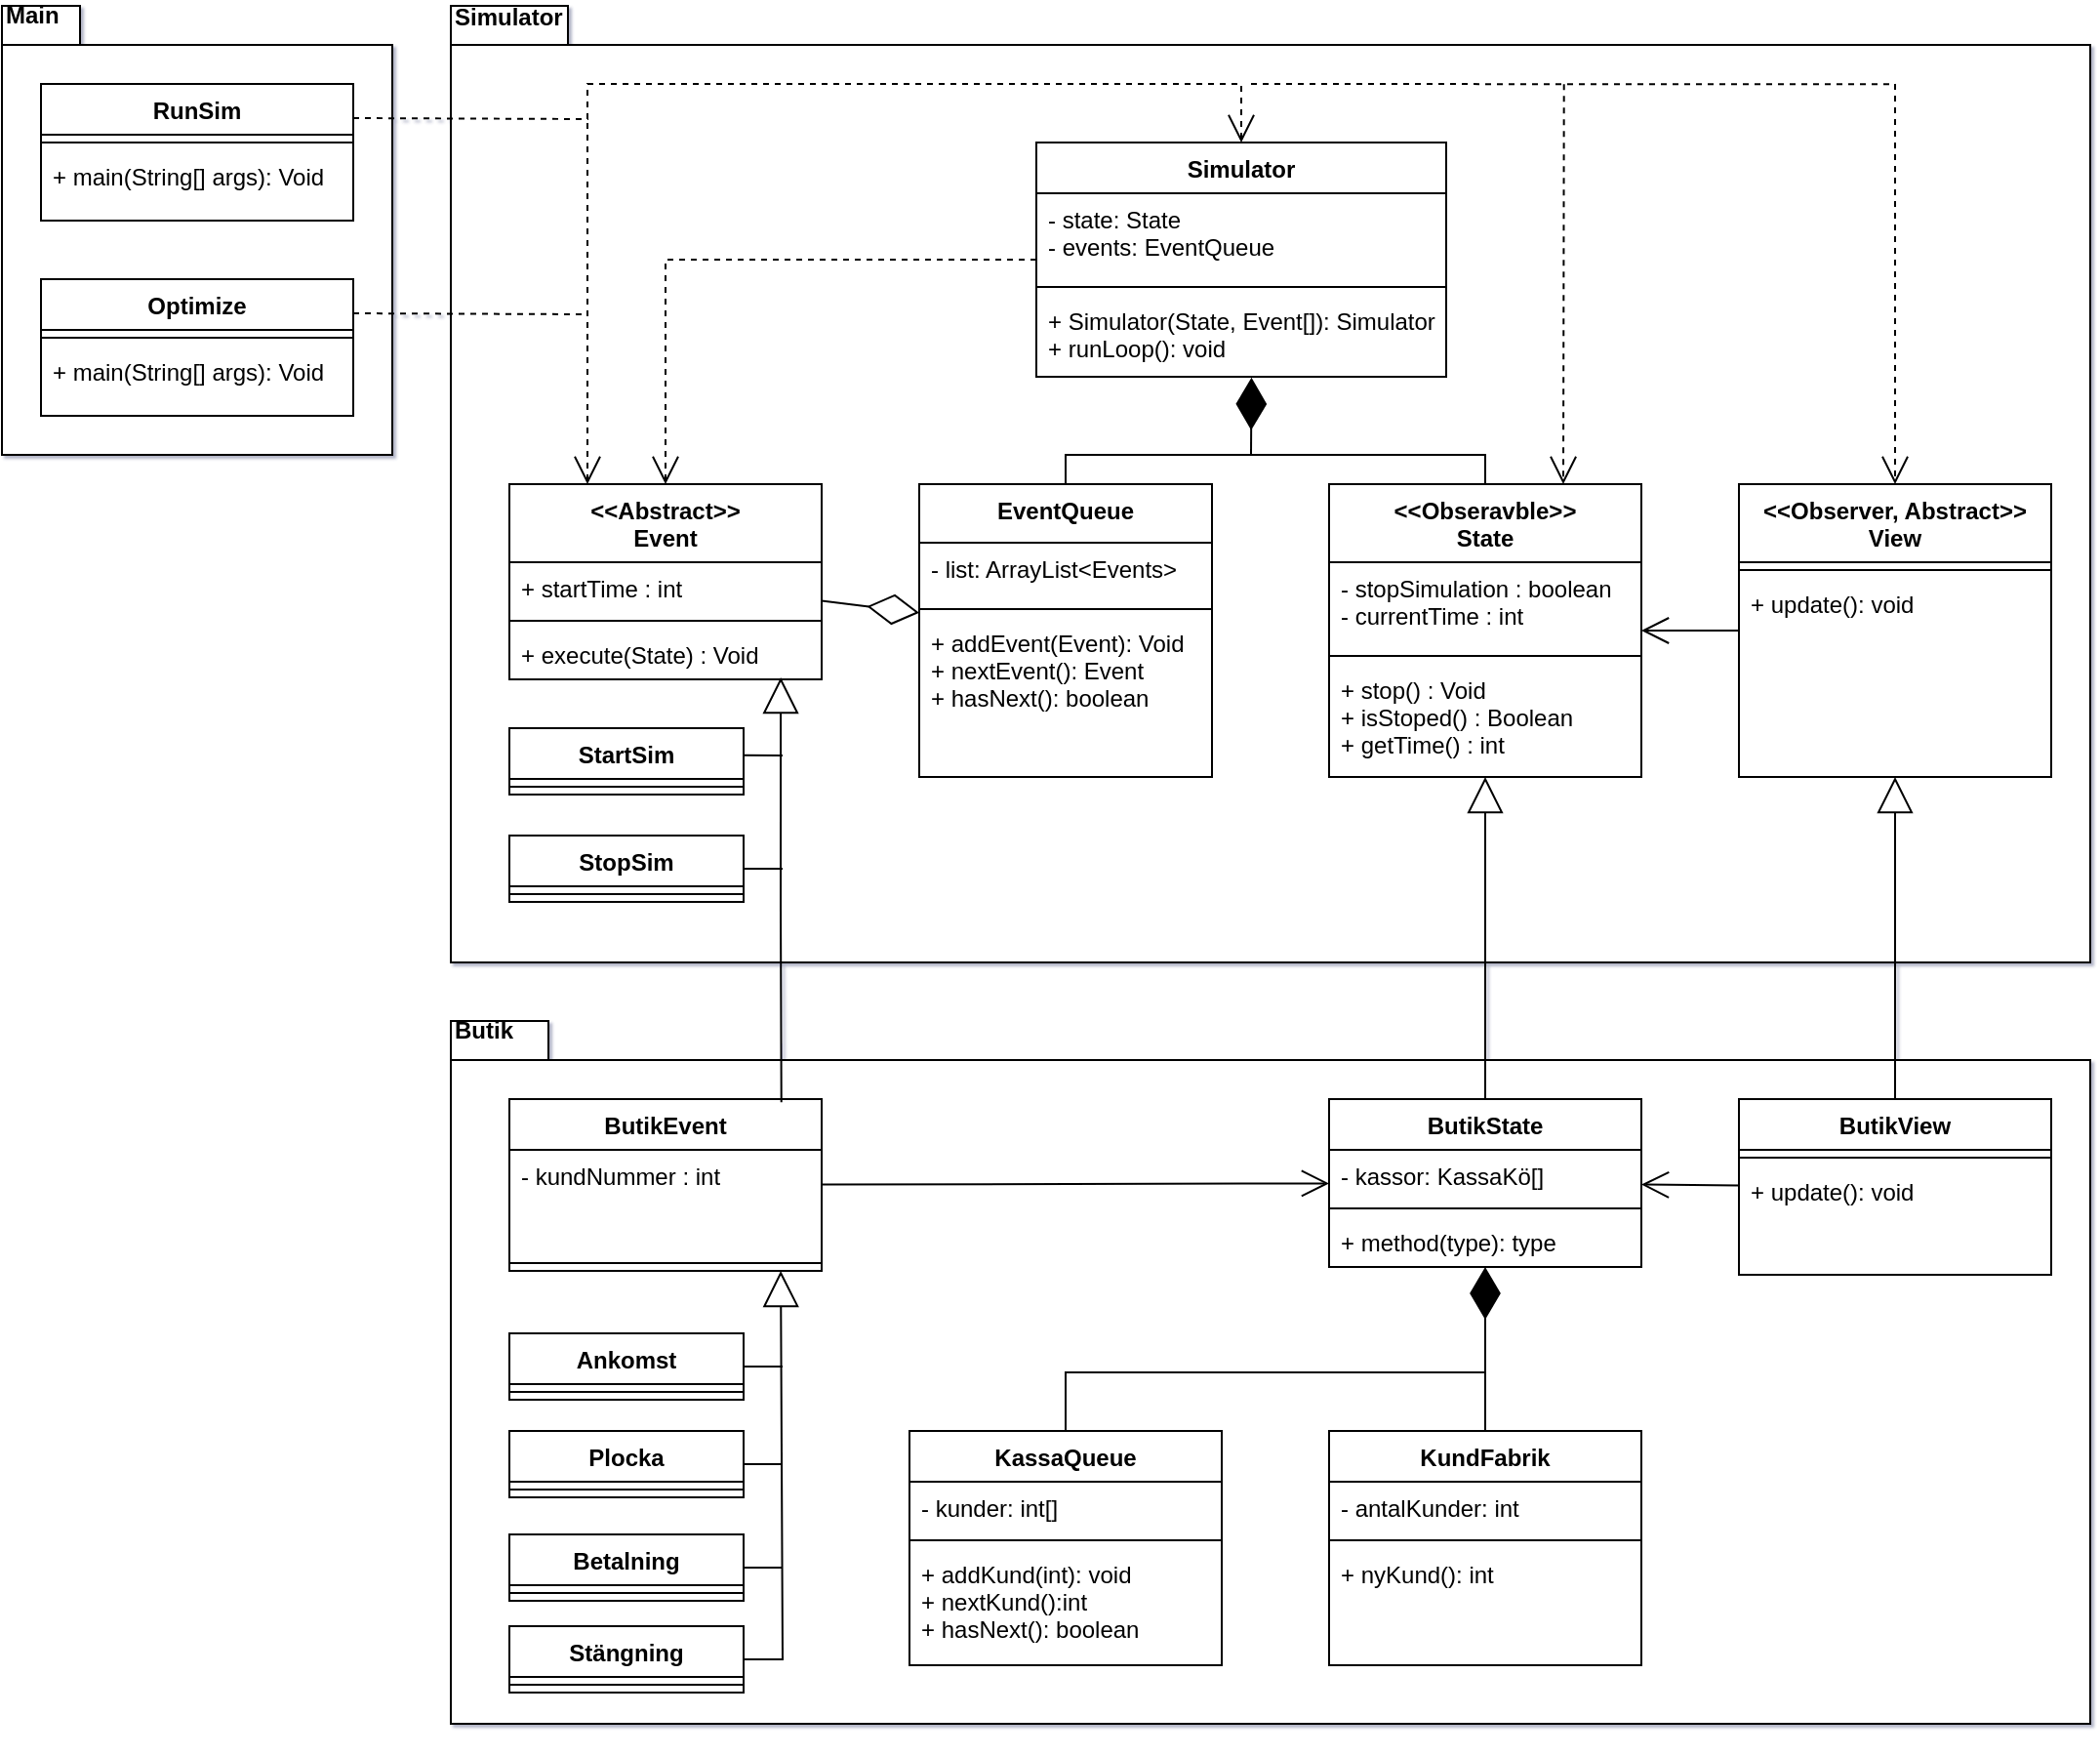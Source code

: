 <mxfile version="20.8.22" type="device"><diagram id="C5RBs43oDa-KdzZeNtuy" name="Page-1"><mxGraphModel dx="1433" dy="952" grid="1" gridSize="10" guides="1" tooltips="1" connect="1" arrows="1" fold="1" page="0" pageScale="1" pageWidth="827" pageHeight="1169" math="0" shadow="1"><root><mxCell id="WIyWlLk6GJQsqaUBKTNV-0"/><mxCell id="WIyWlLk6GJQsqaUBKTNV-1" parent="WIyWlLk6GJQsqaUBKTNV-0"/><mxCell id="YLRPy9Vwm_R-fYZFnZfL-16" value="&lt;div align=&quot;left&quot;&gt;Main&lt;/div&gt;&lt;div align=&quot;left&quot;&gt;&lt;br&gt;&lt;/div&gt;&lt;div align=&quot;left&quot;&gt;&lt;br&gt;&lt;/div&gt;&lt;div align=&quot;left&quot;&gt;&lt;br&gt;&lt;/div&gt;&lt;div align=&quot;left&quot;&gt;&lt;br&gt;&lt;/div&gt;&lt;div align=&quot;left&quot;&gt;&lt;br&gt;&lt;/div&gt;&lt;div align=&quot;left&quot;&gt;&lt;br&gt;&lt;/div&gt;&lt;div&gt;&lt;br&gt;&lt;/div&gt;&lt;div&gt;&lt;br&gt;&lt;/div&gt;&lt;div&gt;&lt;br&gt;&lt;/div&gt;&lt;div&gt;&lt;br&gt;&lt;/div&gt;&lt;div&gt;&lt;br&gt;&lt;/div&gt;&lt;div&gt;&lt;br&gt;&lt;/div&gt;&lt;div&gt;&lt;br&gt;&lt;/div&gt;&lt;div&gt;&lt;br&gt;&lt;/div&gt;&lt;div&gt;&lt;br&gt;&lt;/div&gt;&lt;div&gt;&lt;br&gt;&lt;/div&gt;" style="shape=folder;fontStyle=1;spacingTop=10;tabWidth=40;tabHeight=20;tabPosition=left;html=1;align=left;" vertex="1" parent="WIyWlLk6GJQsqaUBKTNV-1"><mxGeometry x="-200" y="-50" width="200" height="230" as="geometry"/></mxCell><mxCell id="YLRPy9Vwm_R-fYZFnZfL-15" value="&lt;div align=&quot;left&quot;&gt;Butik&lt;/div&gt;&lt;div align=&quot;left&quot;&gt;&lt;br&gt;&lt;/div&gt;&lt;div align=&quot;left&quot;&gt;&lt;br&gt;&lt;/div&gt;&lt;div align=&quot;left&quot;&gt;&lt;br&gt;&lt;/div&gt;&lt;div align=&quot;left&quot;&gt;&lt;br&gt;&lt;/div&gt;&lt;div align=&quot;left&quot;&gt;&lt;br&gt;&lt;/div&gt;&lt;div align=&quot;left&quot;&gt;&lt;br&gt;&lt;/div&gt;&lt;div align=&quot;left&quot;&gt;&lt;br&gt;&lt;/div&gt;&lt;div align=&quot;left&quot;&gt;&lt;br&gt;&lt;/div&gt;&lt;div align=&quot;left&quot;&gt;&lt;br&gt;&lt;/div&gt;&lt;div align=&quot;left&quot;&gt;&lt;br&gt;&lt;/div&gt;&lt;div align=&quot;left&quot;&gt;&lt;br&gt;&lt;/div&gt;&lt;div align=&quot;left&quot;&gt;&lt;br&gt;&lt;/div&gt;&lt;div align=&quot;left&quot;&gt;&lt;br&gt;&lt;/div&gt;&lt;div align=&quot;left&quot;&gt;&lt;br&gt;&lt;/div&gt;&lt;div align=&quot;left&quot;&gt;&lt;br&gt;&lt;/div&gt;&lt;div align=&quot;left&quot;&gt;&lt;br&gt;&lt;/div&gt;&lt;div align=&quot;left&quot;&gt;&lt;br&gt;&lt;/div&gt;&lt;div align=&quot;left&quot;&gt;&lt;br&gt;&lt;/div&gt;&lt;div align=&quot;left&quot;&gt;&lt;br&gt;&lt;/div&gt;&lt;div align=&quot;left&quot;&gt;&lt;br&gt;&lt;/div&gt;&lt;div align=&quot;left&quot;&gt;&lt;br&gt;&lt;/div&gt;&lt;div align=&quot;left&quot;&gt;&lt;br&gt;&lt;/div&gt;&lt;div align=&quot;left&quot;&gt;&lt;br&gt;&lt;/div&gt;&lt;div align=&quot;left&quot;&gt;&lt;br&gt;&lt;/div&gt;&lt;div align=&quot;left&quot;&gt;&lt;br&gt;&lt;/div&gt;" style="shape=folder;fontStyle=1;spacingTop=10;tabWidth=50;tabHeight=20;tabPosition=left;html=1;align=left;" vertex="1" parent="WIyWlLk6GJQsqaUBKTNV-1"><mxGeometry x="30" y="470" width="840" height="360" as="geometry"/></mxCell><mxCell id="Uis7Gt27PWJQKcqrfa5W-74" value="&lt;div align=&quot;left&quot;&gt;Simulator&lt;/div&gt;&lt;div align=&quot;left&quot;&gt;&lt;br&gt;&lt;/div&gt;&lt;div align=&quot;left&quot;&gt;&lt;br&gt;&lt;/div&gt;&lt;div align=&quot;left&quot;&gt;&lt;br&gt;&lt;/div&gt;&lt;div align=&quot;left&quot;&gt;&lt;br&gt;&lt;/div&gt;&lt;div align=&quot;left&quot;&gt;&lt;br&gt;&lt;/div&gt;&lt;div align=&quot;left&quot;&gt;&lt;br&gt;&lt;/div&gt;&lt;div align=&quot;left&quot;&gt;&lt;br&gt;&lt;/div&gt;&lt;div align=&quot;left&quot;&gt;&lt;br&gt;&lt;/div&gt;&lt;div align=&quot;left&quot;&gt;&lt;br&gt;&lt;/div&gt;&lt;div align=&quot;left&quot;&gt;&lt;br&gt;&lt;/div&gt;&lt;div align=&quot;left&quot;&gt;&lt;br&gt;&lt;/div&gt;&lt;div align=&quot;left&quot;&gt;&lt;br&gt;&lt;/div&gt;&lt;div align=&quot;left&quot;&gt;&lt;br&gt;&lt;/div&gt;&lt;div align=&quot;left&quot;&gt;&lt;br&gt;&lt;/div&gt;&lt;div align=&quot;left&quot;&gt;&lt;br&gt;&lt;/div&gt;&lt;div align=&quot;left&quot;&gt;&lt;br&gt;&lt;/div&gt;&lt;div align=&quot;left&quot;&gt;&lt;br&gt;&lt;/div&gt;&lt;div align=&quot;left&quot;&gt;&lt;br&gt;&lt;/div&gt;&lt;div align=&quot;left&quot;&gt;&lt;br&gt;&lt;/div&gt;&lt;div align=&quot;left&quot;&gt;&lt;br&gt;&lt;/div&gt;&lt;div align=&quot;left&quot;&gt;&lt;br&gt;&lt;/div&gt;&lt;div align=&quot;left&quot;&gt;&lt;br&gt;&lt;/div&gt;&lt;div align=&quot;left&quot;&gt;&lt;br&gt;&lt;/div&gt;&lt;div align=&quot;left&quot;&gt;&lt;br&gt;&lt;/div&gt;&lt;div align=&quot;left&quot;&gt;&lt;br&gt;&lt;/div&gt;&lt;div align=&quot;left&quot;&gt;&lt;br&gt;&lt;/div&gt;&lt;div align=&quot;left&quot;&gt;&lt;br&gt;&lt;/div&gt;&lt;div align=&quot;left&quot;&gt;&lt;br&gt;&lt;/div&gt;&lt;div align=&quot;left&quot;&gt;&lt;br&gt;&lt;/div&gt;&lt;div align=&quot;left&quot;&gt;&lt;br&gt;&lt;/div&gt;&lt;div align=&quot;left&quot;&gt;&lt;br&gt;&lt;/div&gt;&lt;div align=&quot;left&quot;&gt;&lt;br&gt;&lt;/div&gt;&lt;div align=&quot;left&quot;&gt;&lt;br&gt;&lt;/div&gt;&lt;div align=&quot;left&quot;&gt;&lt;br&gt;&lt;/div&gt;" style="shape=folder;fontStyle=1;spacingTop=10;tabWidth=60;tabHeight=20;tabPosition=left;html=1;align=left;" parent="WIyWlLk6GJQsqaUBKTNV-1" vertex="1"><mxGeometry x="30" y="-50" width="840" height="490" as="geometry"/></mxCell><mxCell id="Uis7Gt27PWJQKcqrfa5W-1" value="Simulator" style="swimlane;fontStyle=1;align=center;verticalAlign=top;childLayout=stackLayout;horizontal=1;startSize=26;horizontalStack=0;resizeParent=1;resizeParentMax=0;resizeLast=0;collapsible=1;marginBottom=0;" parent="WIyWlLk6GJQsqaUBKTNV-1" vertex="1"><mxGeometry x="330" y="20" width="210" height="120" as="geometry"/></mxCell><mxCell id="Uis7Gt27PWJQKcqrfa5W-2" value="- state: State&#xA;- events: EventQueue" style="text;strokeColor=none;fillColor=none;align=left;verticalAlign=top;spacingLeft=4;spacingRight=4;overflow=hidden;rotatable=0;points=[[0,0.5],[1,0.5]];portConstraint=eastwest;" parent="Uis7Gt27PWJQKcqrfa5W-1" vertex="1"><mxGeometry y="26" width="210" height="44" as="geometry"/></mxCell><mxCell id="Uis7Gt27PWJQKcqrfa5W-3" value="" style="line;strokeWidth=1;fillColor=none;align=left;verticalAlign=middle;spacingTop=-1;spacingLeft=3;spacingRight=3;rotatable=0;labelPosition=right;points=[];portConstraint=eastwest;strokeColor=inherit;" parent="Uis7Gt27PWJQKcqrfa5W-1" vertex="1"><mxGeometry y="70" width="210" height="8" as="geometry"/></mxCell><mxCell id="Uis7Gt27PWJQKcqrfa5W-4" value="+ Simulator(State, Event[]): Simulator&#xA;+ runLoop(): void" style="text;strokeColor=none;fillColor=none;align=left;verticalAlign=top;spacingLeft=4;spacingRight=4;overflow=hidden;rotatable=0;points=[[0,0.5],[1,0.5]];portConstraint=eastwest;" parent="Uis7Gt27PWJQKcqrfa5W-1" vertex="1"><mxGeometry y="78" width="210" height="42" as="geometry"/></mxCell><mxCell id="Uis7Gt27PWJQKcqrfa5W-5" value="EventQueue" style="swimlane;fontStyle=1;align=center;verticalAlign=top;childLayout=stackLayout;horizontal=1;startSize=30;horizontalStack=0;resizeParent=1;resizeParentMax=0;resizeLast=0;collapsible=1;marginBottom=0;" parent="WIyWlLk6GJQsqaUBKTNV-1" vertex="1"><mxGeometry x="270" y="195" width="150" height="150" as="geometry"/></mxCell><mxCell id="Uis7Gt27PWJQKcqrfa5W-6" value="- list: ArrayList&lt;Events&gt;&#xA;" style="text;strokeColor=none;fillColor=none;align=left;verticalAlign=top;spacingLeft=4;spacingRight=4;overflow=hidden;rotatable=0;points=[[0,0.5],[1,0.5]];portConstraint=eastwest;" parent="Uis7Gt27PWJQKcqrfa5W-5" vertex="1"><mxGeometry y="30" width="150" height="30" as="geometry"/></mxCell><mxCell id="Uis7Gt27PWJQKcqrfa5W-7" value="" style="line;strokeWidth=1;fillColor=none;align=left;verticalAlign=middle;spacingTop=-1;spacingLeft=3;spacingRight=3;rotatable=0;labelPosition=right;points=[];portConstraint=eastwest;strokeColor=inherit;" parent="Uis7Gt27PWJQKcqrfa5W-5" vertex="1"><mxGeometry y="60" width="150" height="8" as="geometry"/></mxCell><mxCell id="Uis7Gt27PWJQKcqrfa5W-8" value="+ addEvent(Event): Void&#xA;+ nextEvent(): Event&#xA;+ hasNext(): boolean" style="text;strokeColor=none;fillColor=none;align=left;verticalAlign=top;spacingLeft=4;spacingRight=4;overflow=hidden;rotatable=0;points=[[0,0.5],[1,0.5]];portConstraint=eastwest;" parent="Uis7Gt27PWJQKcqrfa5W-5" vertex="1"><mxGeometry y="68" width="150" height="82" as="geometry"/></mxCell><mxCell id="Uis7Gt27PWJQKcqrfa5W-9" value="&lt;&lt;Abstract&gt;&gt;&#xA;Event" style="swimlane;fontStyle=1;align=center;verticalAlign=top;childLayout=stackLayout;horizontal=1;startSize=40;horizontalStack=0;resizeParent=1;resizeParentMax=0;resizeLast=0;collapsible=1;marginBottom=0;" parent="WIyWlLk6GJQsqaUBKTNV-1" vertex="1"><mxGeometry x="60" y="195" width="160" height="100" as="geometry"/></mxCell><mxCell id="Uis7Gt27PWJQKcqrfa5W-10" value="+ startTime : int" style="text;strokeColor=none;fillColor=none;align=left;verticalAlign=top;spacingLeft=4;spacingRight=4;overflow=hidden;rotatable=0;points=[[0,0.5],[1,0.5]];portConstraint=eastwest;" parent="Uis7Gt27PWJQKcqrfa5W-9" vertex="1"><mxGeometry y="40" width="160" height="26" as="geometry"/></mxCell><mxCell id="Uis7Gt27PWJQKcqrfa5W-11" value="" style="line;strokeWidth=1;fillColor=none;align=left;verticalAlign=middle;spacingTop=-1;spacingLeft=3;spacingRight=3;rotatable=0;labelPosition=right;points=[];portConstraint=eastwest;strokeColor=inherit;" parent="Uis7Gt27PWJQKcqrfa5W-9" vertex="1"><mxGeometry y="66" width="160" height="8" as="geometry"/></mxCell><mxCell id="Uis7Gt27PWJQKcqrfa5W-12" value="+ execute(State) : Void" style="text;strokeColor=none;fillColor=none;align=left;verticalAlign=top;spacingLeft=4;spacingRight=4;overflow=hidden;rotatable=0;points=[[0,0.5],[1,0.5]];portConstraint=eastwest;" parent="Uis7Gt27PWJQKcqrfa5W-9" vertex="1"><mxGeometry y="74" width="160" height="26" as="geometry"/></mxCell><mxCell id="Uis7Gt27PWJQKcqrfa5W-16" value="" style="endArrow=diamondThin;endFill=0;endSize=24;html=1;rounded=0;" parent="WIyWlLk6GJQsqaUBKTNV-1" source="Uis7Gt27PWJQKcqrfa5W-9" target="Uis7Gt27PWJQKcqrfa5W-5" edge="1"><mxGeometry width="160" relative="1" as="geometry"><mxPoint x="300" y="108" as="sourcePoint"/><mxPoint x="240" y="230" as="targetPoint"/></mxGeometry></mxCell><mxCell id="Uis7Gt27PWJQKcqrfa5W-18" value="ButikEvent" style="swimlane;fontStyle=1;align=center;verticalAlign=top;childLayout=stackLayout;horizontal=1;startSize=26;horizontalStack=0;resizeParent=1;resizeParentMax=0;resizeLast=0;collapsible=1;marginBottom=0;" parent="WIyWlLk6GJQsqaUBKTNV-1" vertex="1"><mxGeometry x="60" y="510" width="160" height="88" as="geometry"/></mxCell><mxCell id="Uis7Gt27PWJQKcqrfa5W-19" value="- kundNummer : int" style="text;strokeColor=none;fillColor=none;align=left;verticalAlign=top;spacingLeft=4;spacingRight=4;overflow=hidden;rotatable=0;points=[[0,0.5],[1,0.5]];portConstraint=eastwest;" parent="Uis7Gt27PWJQKcqrfa5W-18" vertex="1"><mxGeometry y="26" width="160" height="54" as="geometry"/></mxCell><mxCell id="Uis7Gt27PWJQKcqrfa5W-20" value="" style="line;strokeWidth=1;fillColor=none;align=left;verticalAlign=middle;spacingTop=-1;spacingLeft=3;spacingRight=3;rotatable=0;labelPosition=right;points=[];portConstraint=eastwest;strokeColor=inherit;" parent="Uis7Gt27PWJQKcqrfa5W-18" vertex="1"><mxGeometry y="80" width="160" height="8" as="geometry"/></mxCell><mxCell id="Uis7Gt27PWJQKcqrfa5W-23" value="StartSim" style="swimlane;fontStyle=1;align=center;verticalAlign=top;childLayout=stackLayout;horizontal=1;startSize=26;horizontalStack=0;resizeParent=1;resizeParentMax=0;resizeLast=0;collapsible=1;marginBottom=0;" parent="WIyWlLk6GJQsqaUBKTNV-1" vertex="1"><mxGeometry x="60" y="320" width="120" height="34" as="geometry"/></mxCell><mxCell id="Uis7Gt27PWJQKcqrfa5W-25" value="" style="line;strokeWidth=1;fillColor=none;align=left;verticalAlign=middle;spacingTop=-1;spacingLeft=3;spacingRight=3;rotatable=0;labelPosition=right;points=[];portConstraint=eastwest;strokeColor=inherit;" parent="Uis7Gt27PWJQKcqrfa5W-23" vertex="1"><mxGeometry y="26" width="120" height="8" as="geometry"/></mxCell><mxCell id="Uis7Gt27PWJQKcqrfa5W-27" value="StopSim" style="swimlane;fontStyle=1;align=center;verticalAlign=top;childLayout=stackLayout;horizontal=1;startSize=26;horizontalStack=0;resizeParent=1;resizeParentMax=0;resizeLast=0;collapsible=1;marginBottom=0;" parent="WIyWlLk6GJQsqaUBKTNV-1" vertex="1"><mxGeometry x="60" y="375" width="120" height="34" as="geometry"/></mxCell><mxCell id="Uis7Gt27PWJQKcqrfa5W-29" value="" style="line;strokeWidth=1;fillColor=none;align=left;verticalAlign=middle;spacingTop=-1;spacingLeft=3;spacingRight=3;rotatable=0;labelPosition=right;points=[];portConstraint=eastwest;strokeColor=inherit;" parent="Uis7Gt27PWJQKcqrfa5W-27" vertex="1"><mxGeometry y="26" width="120" height="8" as="geometry"/></mxCell><mxCell id="Uis7Gt27PWJQKcqrfa5W-31" value="Ankomst" style="swimlane;fontStyle=1;align=center;verticalAlign=top;childLayout=stackLayout;horizontal=1;startSize=26;horizontalStack=0;resizeParent=1;resizeParentMax=0;resizeLast=0;collapsible=1;marginBottom=0;" parent="WIyWlLk6GJQsqaUBKTNV-1" vertex="1"><mxGeometry x="60" y="630" width="120" height="34" as="geometry"/></mxCell><mxCell id="Uis7Gt27PWJQKcqrfa5W-33" value="" style="line;strokeWidth=1;fillColor=none;align=left;verticalAlign=middle;spacingTop=-1;spacingLeft=3;spacingRight=3;rotatable=0;labelPosition=right;points=[];portConstraint=eastwest;strokeColor=inherit;" parent="Uis7Gt27PWJQKcqrfa5W-31" vertex="1"><mxGeometry y="26" width="120" height="8" as="geometry"/></mxCell><mxCell id="Uis7Gt27PWJQKcqrfa5W-40" value="Plocka" style="swimlane;fontStyle=1;align=center;verticalAlign=top;childLayout=stackLayout;horizontal=1;startSize=26;horizontalStack=0;resizeParent=1;resizeParentMax=0;resizeLast=0;collapsible=1;marginBottom=0;" parent="WIyWlLk6GJQsqaUBKTNV-1" vertex="1"><mxGeometry x="60" y="680" width="120" height="34" as="geometry"/></mxCell><mxCell id="Uis7Gt27PWJQKcqrfa5W-42" value="" style="line;strokeWidth=1;fillColor=none;align=left;verticalAlign=middle;spacingTop=-1;spacingLeft=3;spacingRight=3;rotatable=0;labelPosition=right;points=[];portConstraint=eastwest;strokeColor=inherit;" parent="Uis7Gt27PWJQKcqrfa5W-40" vertex="1"><mxGeometry y="26" width="120" height="8" as="geometry"/></mxCell><mxCell id="Uis7Gt27PWJQKcqrfa5W-44" value="Betalning" style="swimlane;fontStyle=1;align=center;verticalAlign=top;childLayout=stackLayout;horizontal=1;startSize=26;horizontalStack=0;resizeParent=1;resizeParentMax=0;resizeLast=0;collapsible=1;marginBottom=0;" parent="WIyWlLk6GJQsqaUBKTNV-1" vertex="1"><mxGeometry x="60" y="733" width="120" height="34" as="geometry"/></mxCell><mxCell id="Uis7Gt27PWJQKcqrfa5W-46" value="" style="line;strokeWidth=1;fillColor=none;align=left;verticalAlign=middle;spacingTop=-1;spacingLeft=3;spacingRight=3;rotatable=0;labelPosition=right;points=[];portConstraint=eastwest;strokeColor=inherit;" parent="Uis7Gt27PWJQKcqrfa5W-44" vertex="1"><mxGeometry y="26" width="120" height="8" as="geometry"/></mxCell><mxCell id="Uis7Gt27PWJQKcqrfa5W-50" value="Stängning" style="swimlane;fontStyle=1;align=center;verticalAlign=top;childLayout=stackLayout;horizontal=1;startSize=26;horizontalStack=0;resizeParent=1;resizeParentMax=0;resizeLast=0;collapsible=1;marginBottom=0;" parent="WIyWlLk6GJQsqaUBKTNV-1" vertex="1"><mxGeometry x="60" y="780" width="120" height="34" as="geometry"/></mxCell><mxCell id="Uis7Gt27PWJQKcqrfa5W-52" value="" style="line;strokeWidth=1;fillColor=none;align=left;verticalAlign=middle;spacingTop=-1;spacingLeft=3;spacingRight=3;rotatable=0;labelPosition=right;points=[];portConstraint=eastwest;strokeColor=inherit;" parent="Uis7Gt27PWJQKcqrfa5W-50" vertex="1"><mxGeometry y="26" width="120" height="8" as="geometry"/></mxCell><mxCell id="Uis7Gt27PWJQKcqrfa5W-55" value="&lt;&lt;Obseravble&gt;&gt;&#xA;State" style="swimlane;fontStyle=1;align=center;verticalAlign=top;childLayout=stackLayout;horizontal=1;startSize=40;horizontalStack=0;resizeParent=1;resizeParentMax=0;resizeLast=0;collapsible=1;marginBottom=0;" parent="WIyWlLk6GJQsqaUBKTNV-1" vertex="1"><mxGeometry x="480" y="195" width="160" height="150" as="geometry"><mxRectangle x="550" y="200" width="130" height="40" as="alternateBounds"/></mxGeometry></mxCell><mxCell id="Uis7Gt27PWJQKcqrfa5W-56" value="- stopSimulation : boolean&#xA;- currentTime : int" style="text;strokeColor=none;fillColor=none;align=left;verticalAlign=top;spacingLeft=4;spacingRight=4;overflow=hidden;rotatable=0;points=[[0,0.5],[1,0.5]];portConstraint=eastwest;" parent="Uis7Gt27PWJQKcqrfa5W-55" vertex="1"><mxGeometry y="40" width="160" height="44" as="geometry"/></mxCell><mxCell id="Uis7Gt27PWJQKcqrfa5W-57" value="" style="line;strokeWidth=1;fillColor=none;align=left;verticalAlign=middle;spacingTop=-1;spacingLeft=3;spacingRight=3;rotatable=0;labelPosition=right;points=[];portConstraint=eastwest;strokeColor=inherit;" parent="Uis7Gt27PWJQKcqrfa5W-55" vertex="1"><mxGeometry y="84" width="160" height="8" as="geometry"/></mxCell><mxCell id="Uis7Gt27PWJQKcqrfa5W-58" value="+ stop() : Void&#xA;+ isStoped() : Boolean&#xA;+ getTime() : int" style="text;strokeColor=none;fillColor=none;align=left;verticalAlign=top;spacingLeft=4;spacingRight=4;overflow=hidden;rotatable=0;points=[[0,0.5],[1,0.5]];portConstraint=eastwest;" parent="Uis7Gt27PWJQKcqrfa5W-55" vertex="1"><mxGeometry y="92" width="160" height="58" as="geometry"/></mxCell><mxCell id="Uis7Gt27PWJQKcqrfa5W-59" value="" style="endArrow=diamondThin;endFill=1;endSize=24;html=1;rounded=0;exitX=0.5;exitY=0;exitDx=0;exitDy=0;entryX=0.525;entryY=1.01;entryDx=0;entryDy=0;entryPerimeter=0;" parent="WIyWlLk6GJQsqaUBKTNV-1" source="Uis7Gt27PWJQKcqrfa5W-55" target="Uis7Gt27PWJQKcqrfa5W-4" edge="1"><mxGeometry width="160" relative="1" as="geometry"><mxPoint x="330" y="270" as="sourcePoint"/><mxPoint x="490" y="270" as="targetPoint"/><Array as="points"><mxPoint x="560" y="180"/><mxPoint x="440" y="180"/></Array></mxGeometry></mxCell><mxCell id="Uis7Gt27PWJQKcqrfa5W-67" value="&lt;&lt;Observer, Abstract&gt;&gt;&#xA;View" style="swimlane;fontStyle=1;align=center;verticalAlign=top;childLayout=stackLayout;horizontal=1;startSize=40;horizontalStack=0;resizeParent=1;resizeParentMax=0;resizeLast=0;collapsible=1;marginBottom=0;" parent="WIyWlLk6GJQsqaUBKTNV-1" vertex="1"><mxGeometry x="690" y="195" width="160" height="150" as="geometry"/></mxCell><mxCell id="Uis7Gt27PWJQKcqrfa5W-69" value="" style="line;strokeWidth=1;fillColor=none;align=left;verticalAlign=middle;spacingTop=-1;spacingLeft=3;spacingRight=3;rotatable=0;labelPosition=right;points=[];portConstraint=eastwest;strokeColor=inherit;" parent="Uis7Gt27PWJQKcqrfa5W-67" vertex="1"><mxGeometry y="40" width="160" height="8" as="geometry"/></mxCell><mxCell id="Uis7Gt27PWJQKcqrfa5W-70" value="+ update(): void" style="text;strokeColor=none;fillColor=none;align=left;verticalAlign=top;spacingLeft=4;spacingRight=4;overflow=hidden;rotatable=0;points=[[0,0.5],[1,0.5]];portConstraint=eastwest;" parent="Uis7Gt27PWJQKcqrfa5W-67" vertex="1"><mxGeometry y="48" width="160" height="102" as="geometry"/></mxCell><mxCell id="Uis7Gt27PWJQKcqrfa5W-80" value="ButikState" style="swimlane;fontStyle=1;align=center;verticalAlign=top;childLayout=stackLayout;horizontal=1;startSize=26;horizontalStack=0;resizeParent=1;resizeParentMax=0;resizeLast=0;collapsible=1;marginBottom=0;" parent="WIyWlLk6GJQsqaUBKTNV-1" vertex="1"><mxGeometry x="480" y="510" width="160" height="86" as="geometry"/></mxCell><mxCell id="Uis7Gt27PWJQKcqrfa5W-81" value="- kassor: KassaKö[]" style="text;strokeColor=none;fillColor=none;align=left;verticalAlign=top;spacingLeft=4;spacingRight=4;overflow=hidden;rotatable=0;points=[[0,0.5],[1,0.5]];portConstraint=eastwest;" parent="Uis7Gt27PWJQKcqrfa5W-80" vertex="1"><mxGeometry y="26" width="160" height="26" as="geometry"/></mxCell><mxCell id="Uis7Gt27PWJQKcqrfa5W-82" value="" style="line;strokeWidth=1;fillColor=none;align=left;verticalAlign=middle;spacingTop=-1;spacingLeft=3;spacingRight=3;rotatable=0;labelPosition=right;points=[];portConstraint=eastwest;strokeColor=inherit;" parent="Uis7Gt27PWJQKcqrfa5W-80" vertex="1"><mxGeometry y="52" width="160" height="8" as="geometry"/></mxCell><mxCell id="Uis7Gt27PWJQKcqrfa5W-83" value="+ method(type): type" style="text;strokeColor=none;fillColor=none;align=left;verticalAlign=top;spacingLeft=4;spacingRight=4;overflow=hidden;rotatable=0;points=[[0,0.5],[1,0.5]];portConstraint=eastwest;" parent="Uis7Gt27PWJQKcqrfa5W-80" vertex="1"><mxGeometry y="60" width="160" height="26" as="geometry"/></mxCell><mxCell id="Uis7Gt27PWJQKcqrfa5W-85" value="KassaQueue" style="swimlane;fontStyle=1;align=center;verticalAlign=top;childLayout=stackLayout;horizontal=1;startSize=26;horizontalStack=0;resizeParent=1;resizeParentMax=0;resizeLast=0;collapsible=1;marginBottom=0;" parent="WIyWlLk6GJQsqaUBKTNV-1" vertex="1"><mxGeometry x="265" y="680" width="160" height="120" as="geometry"/></mxCell><mxCell id="Uis7Gt27PWJQKcqrfa5W-86" value="- kunder: int[]" style="text;strokeColor=none;fillColor=none;align=left;verticalAlign=top;spacingLeft=4;spacingRight=4;overflow=hidden;rotatable=0;points=[[0,0.5],[1,0.5]];portConstraint=eastwest;" parent="Uis7Gt27PWJQKcqrfa5W-85" vertex="1"><mxGeometry y="26" width="160" height="26" as="geometry"/></mxCell><mxCell id="Uis7Gt27PWJQKcqrfa5W-87" value="" style="line;strokeWidth=1;fillColor=none;align=left;verticalAlign=middle;spacingTop=-1;spacingLeft=3;spacingRight=3;rotatable=0;labelPosition=right;points=[];portConstraint=eastwest;strokeColor=inherit;" parent="Uis7Gt27PWJQKcqrfa5W-85" vertex="1"><mxGeometry y="52" width="160" height="8" as="geometry"/></mxCell><mxCell id="Uis7Gt27PWJQKcqrfa5W-88" value="+ addKund(int): void&#xA;+ nextKund():int&#xA;+ hasNext(): boolean" style="text;strokeColor=none;fillColor=none;align=left;verticalAlign=top;spacingLeft=4;spacingRight=4;overflow=hidden;rotatable=0;points=[[0,0.5],[1,0.5]];portConstraint=eastwest;" parent="Uis7Gt27PWJQKcqrfa5W-85" vertex="1"><mxGeometry y="60" width="160" height="60" as="geometry"/></mxCell><mxCell id="Uis7Gt27PWJQKcqrfa5W-91" value="RunSim" style="swimlane;fontStyle=1;align=center;verticalAlign=top;childLayout=stackLayout;horizontal=1;startSize=26;horizontalStack=0;resizeParent=1;resizeParentMax=0;resizeLast=0;collapsible=1;marginBottom=0;" parent="WIyWlLk6GJQsqaUBKTNV-1" vertex="1"><mxGeometry x="-180" y="-10" width="160" height="70" as="geometry"/></mxCell><mxCell id="Uis7Gt27PWJQKcqrfa5W-93" value="" style="line;strokeWidth=1;fillColor=none;align=left;verticalAlign=middle;spacingTop=-1;spacingLeft=3;spacingRight=3;rotatable=0;labelPosition=right;points=[];portConstraint=eastwest;strokeColor=inherit;" parent="Uis7Gt27PWJQKcqrfa5W-91" vertex="1"><mxGeometry y="26" width="160" height="8" as="geometry"/></mxCell><mxCell id="Uis7Gt27PWJQKcqrfa5W-94" value="+ main(String[] args): Void&#xA;" style="text;strokeColor=none;fillColor=none;align=left;verticalAlign=top;spacingLeft=4;spacingRight=4;overflow=hidden;rotatable=0;points=[[0,0.5],[1,0.5]];portConstraint=eastwest;" parent="Uis7Gt27PWJQKcqrfa5W-91" vertex="1"><mxGeometry y="34" width="160" height="36" as="geometry"/></mxCell><mxCell id="Uis7Gt27PWJQKcqrfa5W-97" value="ButikView" style="swimlane;fontStyle=1;align=center;verticalAlign=top;childLayout=stackLayout;horizontal=1;startSize=26;horizontalStack=0;resizeParent=1;resizeParentMax=0;resizeLast=0;collapsible=1;marginBottom=0;" parent="WIyWlLk6GJQsqaUBKTNV-1" vertex="1"><mxGeometry x="690" y="510" width="160" height="90" as="geometry"/></mxCell><mxCell id="Uis7Gt27PWJQKcqrfa5W-99" value="" style="line;strokeWidth=1;fillColor=none;align=left;verticalAlign=middle;spacingTop=-1;spacingLeft=3;spacingRight=3;rotatable=0;labelPosition=right;points=[];portConstraint=eastwest;strokeColor=inherit;" parent="Uis7Gt27PWJQKcqrfa5W-97" vertex="1"><mxGeometry y="26" width="160" height="8" as="geometry"/></mxCell><mxCell id="Uis7Gt27PWJQKcqrfa5W-100" value="+ update(): void" style="text;strokeColor=none;fillColor=none;align=left;verticalAlign=top;spacingLeft=4;spacingRight=4;overflow=hidden;rotatable=0;points=[[0,0.5],[1,0.5]];portConstraint=eastwest;" parent="Uis7Gt27PWJQKcqrfa5W-97" vertex="1"><mxGeometry y="34" width="160" height="56" as="geometry"/></mxCell><mxCell id="Uis7Gt27PWJQKcqrfa5W-101" value="Extends" style="endArrow=block;endSize=16;endFill=0;html=1;rounded=0;exitX=0.5;exitY=0;exitDx=0;exitDy=0;textOpacity=0;" parent="WIyWlLk6GJQsqaUBKTNV-1" source="Uis7Gt27PWJQKcqrfa5W-97" target="Uis7Gt27PWJQKcqrfa5W-67" edge="1"><mxGeometry width="160" relative="1" as="geometry"><mxPoint x="1180" y="540" as="sourcePoint"/><mxPoint x="1340" y="540" as="targetPoint"/></mxGeometry></mxCell><mxCell id="YLRPy9Vwm_R-fYZFnZfL-1" value="Extends" style="endArrow=block;endSize=16;endFill=0;html=1;rounded=0;textOpacity=0;entryX=0.869;entryY=0.962;entryDx=0;entryDy=0;entryPerimeter=0;exitX=0.871;exitY=0.018;exitDx=0;exitDy=0;exitPerimeter=0;" edge="1" parent="WIyWlLk6GJQsqaUBKTNV-1" source="Uis7Gt27PWJQKcqrfa5W-18" target="Uis7Gt27PWJQKcqrfa5W-12"><mxGeometry x="0.006" width="160" relative="1" as="geometry"><mxPoint x="70" y="380" as="sourcePoint"/><mxPoint x="230" y="380" as="targetPoint"/><Array as="points"><mxPoint x="199" y="410"/></Array><mxPoint as="offset"/></mxGeometry></mxCell><mxCell id="YLRPy9Vwm_R-fYZFnZfL-3" value="Use" style="endArrow=open;endSize=12;dashed=1;html=1;rounded=0;entryX=0.5;entryY=0;entryDx=0;entryDy=0;textOpacity=0;" edge="1" parent="WIyWlLk6GJQsqaUBKTNV-1" source="Uis7Gt27PWJQKcqrfa5W-1" target="Uis7Gt27PWJQKcqrfa5W-9"><mxGeometry width="160" relative="1" as="geometry"><mxPoint x="110" y="230" as="sourcePoint"/><mxPoint x="-190" y="200" as="targetPoint"/><Array as="points"><mxPoint x="140" y="80"/></Array></mxGeometry></mxCell><mxCell id="YLRPy9Vwm_R-fYZFnZfL-4" value="Use" style="endArrow=open;endSize=12;dashed=1;html=1;rounded=0;entryX=0.5;entryY=0;entryDx=0;entryDy=0;textOpacity=0;exitX=1;exitY=0.25;exitDx=0;exitDy=0;" edge="1" parent="WIyWlLk6GJQsqaUBKTNV-1" source="Uis7Gt27PWJQKcqrfa5W-91" target="Uis7Gt27PWJQKcqrfa5W-1"><mxGeometry width="160" relative="1" as="geometry"><mxPoint x="-20" y="40" as="sourcePoint"/><mxPoint x="270" y="230" as="targetPoint"/><Array as="points"><mxPoint x="100" y="8"/><mxPoint x="100" y="-10"/><mxPoint x="435" y="-10"/></Array></mxGeometry></mxCell><mxCell id="YLRPy9Vwm_R-fYZFnZfL-7" value="" style="endArrow=open;endFill=1;endSize=12;html=1;rounded=0;exitX=0;exitY=0.5;exitDx=0;exitDy=0;" edge="1" parent="WIyWlLk6GJQsqaUBKTNV-1" source="Uis7Gt27PWJQKcqrfa5W-67" target="Uis7Gt27PWJQKcqrfa5W-55"><mxGeometry width="160" relative="1" as="geometry"><mxPoint x="630" y="280" as="sourcePoint"/><mxPoint x="1160" y="290" as="targetPoint"/></mxGeometry></mxCell><mxCell id="YLRPy9Vwm_R-fYZFnZfL-12" value="Extends" style="endArrow=block;endSize=16;endFill=0;html=1;rounded=0;exitX=0.5;exitY=0;exitDx=0;exitDy=0;textOpacity=0;" edge="1" parent="WIyWlLk6GJQsqaUBKTNV-1" source="Uis7Gt27PWJQKcqrfa5W-80" target="Uis7Gt27PWJQKcqrfa5W-58"><mxGeometry width="160" relative="1" as="geometry"><mxPoint x="670" y="430" as="sourcePoint"/><mxPoint x="830" y="430" as="targetPoint"/></mxGeometry></mxCell><mxCell id="YLRPy9Vwm_R-fYZFnZfL-14" value="" style="endArrow=diamondThin;endFill=1;endSize=24;html=1;rounded=0;entryX=0.5;entryY=1;entryDx=0;entryDy=0;" edge="1" parent="WIyWlLk6GJQsqaUBKTNV-1" source="YLRPy9Vwm_R-fYZFnZfL-18" target="Uis7Gt27PWJQKcqrfa5W-80"><mxGeometry width="160" relative="1" as="geometry"><mxPoint x="540" y="570" as="sourcePoint"/><mxPoint x="700" y="570" as="targetPoint"/></mxGeometry></mxCell><mxCell id="YLRPy9Vwm_R-fYZFnZfL-18" value="KundFabrik" style="swimlane;fontStyle=1;align=center;verticalAlign=top;childLayout=stackLayout;horizontal=1;startSize=26;horizontalStack=0;resizeParent=1;resizeParentMax=0;resizeLast=0;collapsible=1;marginBottom=0;" vertex="1" parent="WIyWlLk6GJQsqaUBKTNV-1"><mxGeometry x="480" y="680" width="160" height="120" as="geometry"/></mxCell><mxCell id="YLRPy9Vwm_R-fYZFnZfL-19" value="- antalKunder: int" style="text;strokeColor=none;fillColor=none;align=left;verticalAlign=top;spacingLeft=4;spacingRight=4;overflow=hidden;rotatable=0;points=[[0,0.5],[1,0.5]];portConstraint=eastwest;" vertex="1" parent="YLRPy9Vwm_R-fYZFnZfL-18"><mxGeometry y="26" width="160" height="26" as="geometry"/></mxCell><mxCell id="YLRPy9Vwm_R-fYZFnZfL-20" value="" style="line;strokeWidth=1;fillColor=none;align=left;verticalAlign=middle;spacingTop=-1;spacingLeft=3;spacingRight=3;rotatable=0;labelPosition=right;points=[];portConstraint=eastwest;strokeColor=inherit;" vertex="1" parent="YLRPy9Vwm_R-fYZFnZfL-18"><mxGeometry y="52" width="160" height="8" as="geometry"/></mxCell><mxCell id="YLRPy9Vwm_R-fYZFnZfL-21" value="+ nyKund(): int" style="text;strokeColor=none;fillColor=none;align=left;verticalAlign=top;spacingLeft=4;spacingRight=4;overflow=hidden;rotatable=0;points=[[0,0.5],[1,0.5]];portConstraint=eastwest;" vertex="1" parent="YLRPy9Vwm_R-fYZFnZfL-18"><mxGeometry y="60" width="160" height="60" as="geometry"/></mxCell><mxCell id="YLRPy9Vwm_R-fYZFnZfL-23" value="" style="endArrow=open;endFill=1;endSize=12;html=1;rounded=0;" edge="1" parent="WIyWlLk6GJQsqaUBKTNV-1" source="Uis7Gt27PWJQKcqrfa5W-97" target="Uis7Gt27PWJQKcqrfa5W-80"><mxGeometry width="160" relative="1" as="geometry"><mxPoint x="560" y="680" as="sourcePoint"/><mxPoint x="970" y="700" as="targetPoint"/></mxGeometry></mxCell><mxCell id="YLRPy9Vwm_R-fYZFnZfL-25" value="" style="endArrow=open;endFill=1;endSize=12;html=1;rounded=0;" edge="1" parent="WIyWlLk6GJQsqaUBKTNV-1" source="Uis7Gt27PWJQKcqrfa5W-18" target="Uis7Gt27PWJQKcqrfa5W-80"><mxGeometry width="160" relative="1" as="geometry"><mxPoint x="930" y="480" as="sourcePoint"/><mxPoint x="940" y="600" as="targetPoint"/></mxGeometry></mxCell><mxCell id="YLRPy9Vwm_R-fYZFnZfL-30" value="Extends" style="endArrow=block;endSize=16;endFill=0;html=1;rounded=0;shadow=0;textOpacity=0;entryX=0.869;entryY=1;entryDx=0;entryDy=0;entryPerimeter=0;exitX=1;exitY=0.5;exitDx=0;exitDy=0;" edge="1" parent="WIyWlLk6GJQsqaUBKTNV-1" source="Uis7Gt27PWJQKcqrfa5W-50" target="Uis7Gt27PWJQKcqrfa5W-20"><mxGeometry x="0.001" width="160" relative="1" as="geometry"><mxPoint x="199" y="797" as="sourcePoint"/><mxPoint x="270" y="577" as="targetPoint"/><Array as="points"><mxPoint x="200" y="797"/></Array><mxPoint as="offset"/></mxGeometry></mxCell><mxCell id="YLRPy9Vwm_R-fYZFnZfL-39" value="" style="endArrow=none;html=1;rounded=0;shadow=0;entryX=1;entryY=0.5;entryDx=0;entryDy=0;" edge="1" parent="WIyWlLk6GJQsqaUBKTNV-1" target="Uis7Gt27PWJQKcqrfa5W-27"><mxGeometry width="50" height="50" relative="1" as="geometry"><mxPoint x="200" y="392" as="sourcePoint"/><mxPoint x="260" y="430" as="targetPoint"/></mxGeometry></mxCell><mxCell id="YLRPy9Vwm_R-fYZFnZfL-40" value="" style="endArrow=none;html=1;rounded=0;shadow=0;exitX=1.001;exitY=0.409;exitDx=0;exitDy=0;exitPerimeter=0;" edge="1" parent="WIyWlLk6GJQsqaUBKTNV-1" source="Uis7Gt27PWJQKcqrfa5W-23"><mxGeometry width="50" height="50" relative="1" as="geometry"><mxPoint x="170" y="390" as="sourcePoint"/><mxPoint x="200" y="334" as="targetPoint"/></mxGeometry></mxCell><mxCell id="YLRPy9Vwm_R-fYZFnZfL-41" value="" style="endArrow=none;html=1;rounded=0;shadow=0;exitX=0.5;exitY=0;exitDx=0;exitDy=0;" edge="1" parent="WIyWlLk6GJQsqaUBKTNV-1" source="Uis7Gt27PWJQKcqrfa5W-5"><mxGeometry width="50" height="50" relative="1" as="geometry"><mxPoint x="460" y="280" as="sourcePoint"/><mxPoint x="440" y="180" as="targetPoint"/><Array as="points"><mxPoint x="345" y="180"/></Array></mxGeometry></mxCell><mxCell id="YLRPy9Vwm_R-fYZFnZfL-42" value="" style="endArrow=none;html=1;rounded=0;shadow=0;exitX=1;exitY=0.5;exitDx=0;exitDy=0;" edge="1" parent="WIyWlLk6GJQsqaUBKTNV-1" source="Uis7Gt27PWJQKcqrfa5W-44"><mxGeometry width="50" height="50" relative="1" as="geometry"><mxPoint x="220" y="760" as="sourcePoint"/><mxPoint x="200" y="750" as="targetPoint"/></mxGeometry></mxCell><mxCell id="YLRPy9Vwm_R-fYZFnZfL-43" value="" style="endArrow=none;html=1;rounded=0;shadow=0;exitX=1;exitY=0.5;exitDx=0;exitDy=0;" edge="1" parent="WIyWlLk6GJQsqaUBKTNV-1" source="Uis7Gt27PWJQKcqrfa5W-40"><mxGeometry width="50" height="50" relative="1" as="geometry"><mxPoint x="220" y="760" as="sourcePoint"/><mxPoint x="200" y="697" as="targetPoint"/></mxGeometry></mxCell><mxCell id="YLRPy9Vwm_R-fYZFnZfL-44" value="" style="endArrow=none;html=1;rounded=0;shadow=0;exitX=1;exitY=0.5;exitDx=0;exitDy=0;" edge="1" parent="WIyWlLk6GJQsqaUBKTNV-1" source="Uis7Gt27PWJQKcqrfa5W-31"><mxGeometry width="50" height="50" relative="1" as="geometry"><mxPoint x="220" y="760" as="sourcePoint"/><mxPoint x="200" y="647" as="targetPoint"/></mxGeometry></mxCell><mxCell id="YLRPy9Vwm_R-fYZFnZfL-45" value="" style="endArrow=none;html=1;rounded=0;shadow=0;exitX=0.5;exitY=0;exitDx=0;exitDy=0;" edge="1" parent="WIyWlLk6GJQsqaUBKTNV-1" source="Uis7Gt27PWJQKcqrfa5W-85"><mxGeometry width="50" height="50" relative="1" as="geometry"><mxPoint x="480" y="750" as="sourcePoint"/><mxPoint x="560" y="650" as="targetPoint"/><Array as="points"><mxPoint x="345" y="650"/></Array></mxGeometry></mxCell><mxCell id="YLRPy9Vwm_R-fYZFnZfL-46" value="Optimize" style="swimlane;fontStyle=1;align=center;verticalAlign=top;childLayout=stackLayout;horizontal=1;startSize=26;horizontalStack=0;resizeParent=1;resizeParentMax=0;resizeLast=0;collapsible=1;marginBottom=0;" vertex="1" parent="WIyWlLk6GJQsqaUBKTNV-1"><mxGeometry x="-180" y="90" width="160" height="70" as="geometry"/></mxCell><mxCell id="YLRPy9Vwm_R-fYZFnZfL-47" value="" style="line;strokeWidth=1;fillColor=none;align=left;verticalAlign=middle;spacingTop=-1;spacingLeft=3;spacingRight=3;rotatable=0;labelPosition=right;points=[];portConstraint=eastwest;strokeColor=inherit;" vertex="1" parent="YLRPy9Vwm_R-fYZFnZfL-46"><mxGeometry y="26" width="160" height="8" as="geometry"/></mxCell><mxCell id="YLRPy9Vwm_R-fYZFnZfL-48" value="+ main(String[] args): Void&#xA;" style="text;strokeColor=none;fillColor=none;align=left;verticalAlign=top;spacingLeft=4;spacingRight=4;overflow=hidden;rotatable=0;points=[[0,0.5],[1,0.5]];portConstraint=eastwest;" vertex="1" parent="YLRPy9Vwm_R-fYZFnZfL-46"><mxGeometry y="34" width="160" height="36" as="geometry"/></mxCell><mxCell id="YLRPy9Vwm_R-fYZFnZfL-51" value="Use" style="endArrow=open;endSize=12;dashed=1;html=1;rounded=0;entryX=0.5;entryY=0;entryDx=0;entryDy=0;textOpacity=0;" edge="1" parent="WIyWlLk6GJQsqaUBKTNV-1" target="Uis7Gt27PWJQKcqrfa5W-67"><mxGeometry width="160" relative="1" as="geometry"><mxPoint x="770" y="-10" as="sourcePoint"/><mxPoint x="810" y="100" as="targetPoint"/></mxGeometry></mxCell><mxCell id="YLRPy9Vwm_R-fYZFnZfL-52" value="Use" style="endArrow=open;endSize=12;dashed=1;html=1;rounded=0;entryX=0.75;entryY=0;entryDx=0;entryDy=0;exitX=0.679;exitY=0.082;exitDx=0;exitDy=0;exitPerimeter=0;textOpacity=0;" edge="1" parent="WIyWlLk6GJQsqaUBKTNV-1" source="Uis7Gt27PWJQKcqrfa5W-74" target="Uis7Gt27PWJQKcqrfa5W-55"><mxGeometry width="160" relative="1" as="geometry"><mxPoint x="450" y="100" as="sourcePoint"/><mxPoint x="610" y="100" as="targetPoint"/></mxGeometry></mxCell><mxCell id="YLRPy9Vwm_R-fYZFnZfL-53" value="" style="endArrow=none;dashed=1;html=1;rounded=0;entryX=0.881;entryY=0.082;entryDx=0;entryDy=0;entryPerimeter=0;" edge="1" parent="WIyWlLk6GJQsqaUBKTNV-1" target="Uis7Gt27PWJQKcqrfa5W-74"><mxGeometry width="50" height="50" relative="1" as="geometry"><mxPoint x="440" y="-10" as="sourcePoint"/><mxPoint x="770" y="-10" as="targetPoint"/></mxGeometry></mxCell><mxCell id="YLRPy9Vwm_R-fYZFnZfL-54" value="Use" style="endArrow=open;endSize=12;dashed=1;html=1;rounded=0;entryX=0.25;entryY=0;entryDx=0;entryDy=0;textOpacity=0;" edge="1" parent="WIyWlLk6GJQsqaUBKTNV-1" target="Uis7Gt27PWJQKcqrfa5W-9"><mxGeometry width="160" relative="1" as="geometry"><mxPoint x="100" y="10" as="sourcePoint"/><mxPoint x="340" y="200" as="targetPoint"/></mxGeometry></mxCell><mxCell id="YLRPy9Vwm_R-fYZFnZfL-55" value="" style="endArrow=none;dashed=1;html=1;rounded=0;exitX=1;exitY=0.25;exitDx=0;exitDy=0;" edge="1" parent="WIyWlLk6GJQsqaUBKTNV-1" source="YLRPy9Vwm_R-fYZFnZfL-46"><mxGeometry width="50" height="50" relative="1" as="geometry"><mxPoint x="90" y="140" as="sourcePoint"/><mxPoint x="100" y="108" as="targetPoint"/></mxGeometry></mxCell></root></mxGraphModel></diagram></mxfile>